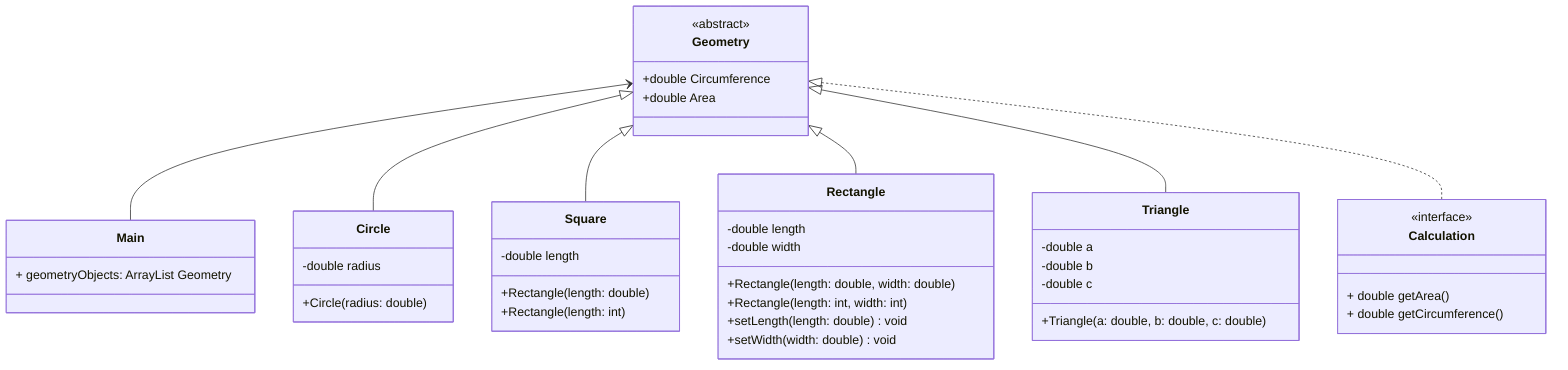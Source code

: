 classDiagram

    class Main {
        + geometryObjects: ArrayList Geometry
    }

    class Geometry {
        <<abstract>>
        +double Circumference
        +double Area

    }

    class Calculation {
        <<interface>>
        + double getArea()
        + double getCircumference()
    }

    class Circle {

        -double radius
        +Circle(radius: double)

    }

    class Square {

        -double length
        +Rectangle(length: double)
        +Rectangle(length: int)

    }

    class Rectangle {

        -double length
        -double width
        +Rectangle(length: double, width: double)
        +Rectangle(length: int, width: int)
        +setLength(length: double) void
        +setWidth(width: double)void


    }

    class Triangle {
        -double a
        -double b
        -double c
        +Triangle(a: double, b: double, c: double)
    }

    Geometry <-- Main

    Geometry <|-- Circle

    Geometry <|-- Square

    Geometry <|-- Rectangle

    Geometry <|-- Triangle

    Geometry <|.. Calculation